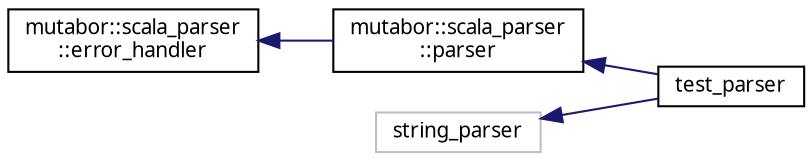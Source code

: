 digraph "Grafische Darstellung der Klassenhierarchie"
{
  edge [fontname="Sans",fontsize="10",labelfontname="Sans",labelfontsize="10"];
  node [fontname="Sans",fontsize="10",shape=record];
  rankdir="LR";
  Node351 [label="mutabor::scala_parser\l::error_handler",height=0.2,width=0.4,color="black", fillcolor="white", style="filled",URL="$de/d91/structmutabor_1_1scala__parser_1_1error__handler.html"];
  Node351 -> Node352 [dir="back",color="midnightblue",fontsize="10",style="solid",fontname="Sans"];
  Node352 [label="mutabor::scala_parser\l::parser",height=0.2,width=0.4,color="black", fillcolor="white", style="filled",URL="$d5/d28/classmutabor_1_1scala__parser_1_1parser.html"];
  Node352 -> Node0 [dir="back",color="midnightblue",fontsize="10",style="solid",fontname="Sans"];
  Node0 [label="test_parser",height=0.2,width=0.4,color="black", fillcolor="white", style="filled",URL="$df/d2f/structtest__parser.html"];
  Node162 [label="string_parser",height=0.2,width=0.4,color="grey75", fillcolor="white", style="filled"];
  Node162 -> Node0 [dir="back",color="midnightblue",fontsize="10",style="solid",fontname="Sans"];
}
